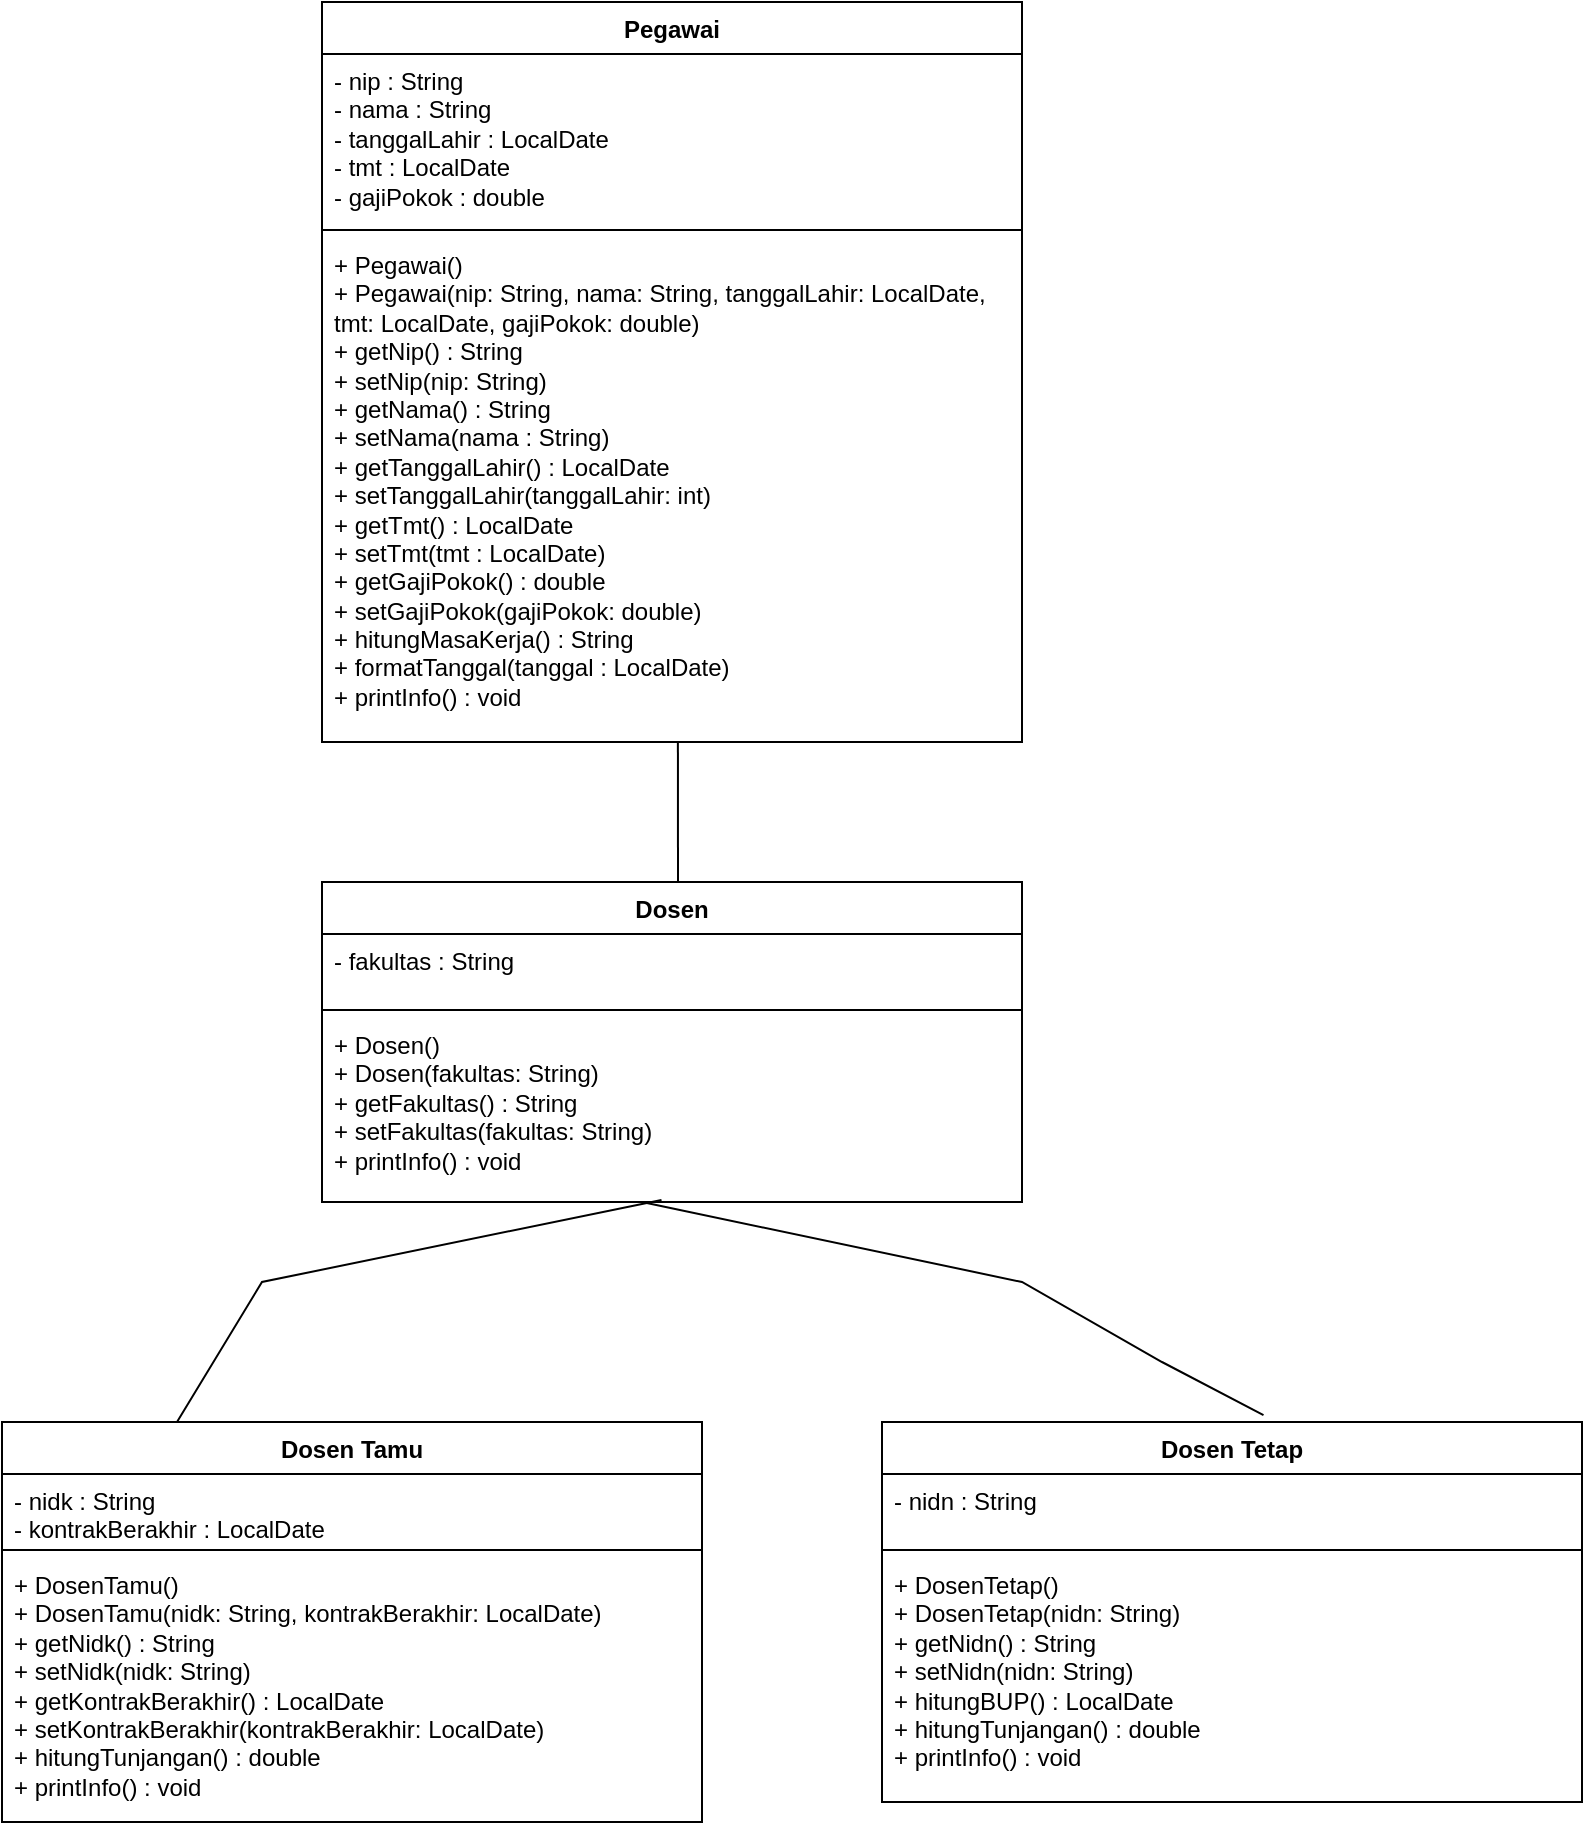 <mxfile version="26.1.1">
  <diagram name="Page-1" id="XJj7zCuvWrVC_WO548gF">
    <mxGraphModel grid="1" page="1" gridSize="10" guides="1" tooltips="1" connect="1" arrows="1" fold="1" pageScale="1" pageWidth="850" pageHeight="1100" math="0" shadow="0">
      <root>
        <mxCell id="0" />
        <mxCell id="1" parent="0" />
        <mxCell id="C-4LYL2q1EhhrCgDg1ih-14" value="Pegawai" style="swimlane;fontStyle=1;align=center;verticalAlign=top;childLayout=stackLayout;horizontal=1;startSize=26;horizontalStack=0;resizeParent=1;resizeParentMax=0;resizeLast=0;collapsible=1;marginBottom=0;whiteSpace=wrap;html=1;" vertex="1" parent="1">
          <mxGeometry x="1050" y="40" width="350" height="370" as="geometry" />
        </mxCell>
        <mxCell id="C-4LYL2q1EhhrCgDg1ih-15" value="- nip : String&lt;div&gt;- nama : String&lt;/div&gt;&lt;div&gt;- tanggalLahir :&amp;nbsp;&lt;span style=&quot;background-color: transparent; color: light-dark(rgb(0, 0, 0), rgb(255, 255, 255));&quot;&gt;LocalDate&lt;/span&gt;&lt;/div&gt;&lt;div&gt;- tmt : LocalDate&lt;/div&gt;&lt;div&gt;- gajiPokok : double&lt;/div&gt;" style="text;strokeColor=none;fillColor=none;align=left;verticalAlign=top;spacingLeft=4;spacingRight=4;overflow=hidden;rotatable=0;points=[[0,0.5],[1,0.5]];portConstraint=eastwest;whiteSpace=wrap;html=1;" vertex="1" parent="C-4LYL2q1EhhrCgDg1ih-14">
          <mxGeometry y="26" width="350" height="84" as="geometry" />
        </mxCell>
        <mxCell id="C-4LYL2q1EhhrCgDg1ih-16" value="" style="line;strokeWidth=1;fillColor=none;align=left;verticalAlign=middle;spacingTop=-1;spacingLeft=3;spacingRight=3;rotatable=0;labelPosition=right;points=[];portConstraint=eastwest;strokeColor=inherit;" vertex="1" parent="C-4LYL2q1EhhrCgDg1ih-14">
          <mxGeometry y="110" width="350" height="8" as="geometry" />
        </mxCell>
        <mxCell id="C-4LYL2q1EhhrCgDg1ih-17" value="+ Pegawai()&amp;nbsp;&lt;div&gt;+ Pegawai(nip: String, nama: String, tanggalLahir: LocalDate, tmt: LocalDate, gajiPokok: double)&amp;nbsp;&lt;div&gt;+ getNip() : String&lt;/div&gt;&lt;div&gt;+ setNip(nip: String)&lt;/div&gt;&lt;div&gt;+ getNama() : String&lt;/div&gt;&lt;div&gt;+ setNama(nama : String)&lt;/div&gt;&lt;div&gt;+ getTanggalLahir() : LocalDate&lt;/div&gt;&lt;/div&gt;&lt;div&gt;+ setTanggalLahir(tanggalLahir: int)&lt;/div&gt;&lt;div&gt;+ getTmt() : LocalDate&lt;/div&gt;&lt;div&gt;+ setTmt(tmt : LocalDate)&lt;/div&gt;&lt;div&gt;+ getGajiPokok() : double&lt;/div&gt;&lt;div&gt;+ setGajiPokok(gajiPokok: double)&lt;/div&gt;&lt;div&gt;+ hitungMasaKerja() : String&lt;/div&gt;&lt;div&gt;+ formatTanggal(tanggal : LocalDate)&lt;/div&gt;&lt;div&gt;+ printInfo() : void&lt;/div&gt;" style="text;strokeColor=none;fillColor=none;align=left;verticalAlign=top;spacingLeft=4;spacingRight=4;overflow=hidden;rotatable=0;points=[[0,0.5],[1,0.5]];portConstraint=eastwest;whiteSpace=wrap;html=1;" vertex="1" parent="C-4LYL2q1EhhrCgDg1ih-14">
          <mxGeometry y="118" width="350" height="252" as="geometry" />
        </mxCell>
        <mxCell id="C-4LYL2q1EhhrCgDg1ih-18" value="Dosen" style="swimlane;fontStyle=1;align=center;verticalAlign=top;childLayout=stackLayout;horizontal=1;startSize=26;horizontalStack=0;resizeParent=1;resizeParentMax=0;resizeLast=0;collapsible=1;marginBottom=0;whiteSpace=wrap;html=1;" vertex="1" parent="1">
          <mxGeometry x="1050" y="480" width="350" height="160" as="geometry" />
        </mxCell>
        <mxCell id="C-4LYL2q1EhhrCgDg1ih-19" value="- fakultas : String" style="text;strokeColor=none;fillColor=none;align=left;verticalAlign=top;spacingLeft=4;spacingRight=4;overflow=hidden;rotatable=0;points=[[0,0.5],[1,0.5]];portConstraint=eastwest;whiteSpace=wrap;html=1;" vertex="1" parent="C-4LYL2q1EhhrCgDg1ih-18">
          <mxGeometry y="26" width="350" height="34" as="geometry" />
        </mxCell>
        <mxCell id="C-4LYL2q1EhhrCgDg1ih-20" value="" style="line;strokeWidth=1;fillColor=none;align=left;verticalAlign=middle;spacingTop=-1;spacingLeft=3;spacingRight=3;rotatable=0;labelPosition=right;points=[];portConstraint=eastwest;strokeColor=inherit;" vertex="1" parent="C-4LYL2q1EhhrCgDg1ih-18">
          <mxGeometry y="60" width="350" height="8" as="geometry" />
        </mxCell>
        <mxCell id="C-4LYL2q1EhhrCgDg1ih-21" value="+ Dosen()&amp;nbsp;&lt;div&gt;+ Dosen(fakultas: String)&amp;nbsp;&lt;div&gt;+ getFakultas() : String&lt;/div&gt;&lt;div&gt;+ setFakultas(fakultas: String)&lt;/div&gt;&lt;div&gt;+ printInfo() : void&lt;br&gt;&lt;/div&gt;&lt;/div&gt;" style="text;strokeColor=none;fillColor=none;align=left;verticalAlign=top;spacingLeft=4;spacingRight=4;overflow=hidden;rotatable=0;points=[[0,0.5],[1,0.5]];portConstraint=eastwest;whiteSpace=wrap;html=1;" vertex="1" parent="C-4LYL2q1EhhrCgDg1ih-18">
          <mxGeometry y="68" width="350" height="92" as="geometry" />
        </mxCell>
        <mxCell id="C-4LYL2q1EhhrCgDg1ih-22" value="Dosen Tamu" style="swimlane;fontStyle=1;align=center;verticalAlign=top;childLayout=stackLayout;horizontal=1;startSize=26;horizontalStack=0;resizeParent=1;resizeParentMax=0;resizeLast=0;collapsible=1;marginBottom=0;whiteSpace=wrap;html=1;" vertex="1" parent="1">
          <mxGeometry x="890" y="750" width="350" height="200" as="geometry" />
        </mxCell>
        <mxCell id="C-4LYL2q1EhhrCgDg1ih-23" value="- nidk : String&lt;div&gt;- kontrakBerakhir : LocalDate&lt;/div&gt;" style="text;strokeColor=none;fillColor=none;align=left;verticalAlign=top;spacingLeft=4;spacingRight=4;overflow=hidden;rotatable=0;points=[[0,0.5],[1,0.5]];portConstraint=eastwest;whiteSpace=wrap;html=1;" vertex="1" parent="C-4LYL2q1EhhrCgDg1ih-22">
          <mxGeometry y="26" width="350" height="34" as="geometry" />
        </mxCell>
        <mxCell id="C-4LYL2q1EhhrCgDg1ih-24" value="" style="line;strokeWidth=1;fillColor=none;align=left;verticalAlign=middle;spacingTop=-1;spacingLeft=3;spacingRight=3;rotatable=0;labelPosition=right;points=[];portConstraint=eastwest;strokeColor=inherit;" vertex="1" parent="C-4LYL2q1EhhrCgDg1ih-22">
          <mxGeometry y="60" width="350" height="8" as="geometry" />
        </mxCell>
        <mxCell id="C-4LYL2q1EhhrCgDg1ih-25" value="+ DosenTamu()&amp;nbsp;&lt;div&gt;+ DosenTamu(nidk: String, kontrakBerakhir: LocalDate)&amp;nbsp;&lt;div&gt;+ getNidk() : String&lt;/div&gt;&lt;div&gt;+ setNidk(nidk: String)&lt;/div&gt;&lt;div&gt;+ getKontrakBerakhir() : LocalDate&lt;/div&gt;&lt;div&gt;+ setKontrakBerakhir(kontrakBerakhir: LocalDate)&lt;/div&gt;&lt;div&gt;+ hitungTunjangan() : double&lt;/div&gt;&lt;div&gt;+ printInfo() : void&lt;br&gt;&lt;/div&gt;&lt;/div&gt;" style="text;strokeColor=none;fillColor=none;align=left;verticalAlign=top;spacingLeft=4;spacingRight=4;overflow=hidden;rotatable=0;points=[[0,0.5],[1,0.5]];portConstraint=eastwest;whiteSpace=wrap;html=1;" vertex="1" parent="C-4LYL2q1EhhrCgDg1ih-22">
          <mxGeometry y="68" width="350" height="132" as="geometry" />
        </mxCell>
        <mxCell id="C-4LYL2q1EhhrCgDg1ih-26" value="Dosen Tetap" style="swimlane;fontStyle=1;align=center;verticalAlign=top;childLayout=stackLayout;horizontal=1;startSize=26;horizontalStack=0;resizeParent=1;resizeParentMax=0;resizeLast=0;collapsible=1;marginBottom=0;whiteSpace=wrap;html=1;" vertex="1" parent="1">
          <mxGeometry x="1330" y="750" width="350" height="190" as="geometry" />
        </mxCell>
        <mxCell id="C-4LYL2q1EhhrCgDg1ih-27" value="- nidn : String" style="text;strokeColor=none;fillColor=none;align=left;verticalAlign=top;spacingLeft=4;spacingRight=4;overflow=hidden;rotatable=0;points=[[0,0.5],[1,0.5]];portConstraint=eastwest;whiteSpace=wrap;html=1;" vertex="1" parent="C-4LYL2q1EhhrCgDg1ih-26">
          <mxGeometry y="26" width="350" height="34" as="geometry" />
        </mxCell>
        <mxCell id="C-4LYL2q1EhhrCgDg1ih-28" value="" style="line;strokeWidth=1;fillColor=none;align=left;verticalAlign=middle;spacingTop=-1;spacingLeft=3;spacingRight=3;rotatable=0;labelPosition=right;points=[];portConstraint=eastwest;strokeColor=inherit;" vertex="1" parent="C-4LYL2q1EhhrCgDg1ih-26">
          <mxGeometry y="60" width="350" height="8" as="geometry" />
        </mxCell>
        <mxCell id="C-4LYL2q1EhhrCgDg1ih-29" value="+ DosenTetap()&amp;nbsp;&lt;div&gt;+ DosenTetap(nidn: String)&lt;div&gt;+ getNidn() : String&lt;/div&gt;&lt;div&gt;+ setNidn(nidn: String)&lt;/div&gt;&lt;div&gt;+ hitungBUP() : LocalDate&lt;/div&gt;&lt;div&gt;+ hitungTunjangan() : double&lt;/div&gt;&lt;div&gt;+ printInfo() : void&lt;br&gt;&lt;/div&gt;&lt;/div&gt;" style="text;strokeColor=none;fillColor=none;align=left;verticalAlign=top;spacingLeft=4;spacingRight=4;overflow=hidden;rotatable=0;points=[[0,0.5],[1,0.5]];portConstraint=eastwest;whiteSpace=wrap;html=1;" vertex="1" parent="C-4LYL2q1EhhrCgDg1ih-26">
          <mxGeometry y="68" width="350" height="122" as="geometry" />
        </mxCell>
        <mxCell id="C-4LYL2q1EhhrCgDg1ih-30" value="" style="endArrow=none;html=1;rounded=0;entryX=0.457;entryY=0.999;entryDx=0;entryDy=0;entryPerimeter=0;" edge="1" parent="1">
          <mxGeometry width="50" height="50" relative="1" as="geometry">
            <mxPoint x="1228" y="480" as="sourcePoint" />
            <mxPoint x="1227.95" y="409.748" as="targetPoint" />
          </mxGeometry>
        </mxCell>
        <mxCell id="C-4LYL2q1EhhrCgDg1ih-31" value="" style="endArrow=none;html=1;rounded=0;entryX=0.485;entryY=0.989;entryDx=0;entryDy=0;entryPerimeter=0;exitX=0.25;exitY=0;exitDx=0;exitDy=0;" edge="1" parent="1" source="C-4LYL2q1EhhrCgDg1ih-22" target="C-4LYL2q1EhhrCgDg1ih-21">
          <mxGeometry width="50" height="50" relative="1" as="geometry">
            <mxPoint x="1210" y="750" as="sourcePoint" />
            <mxPoint x="1260" y="700" as="targetPoint" />
            <Array as="points">
              <mxPoint x="1020" y="680" />
            </Array>
          </mxGeometry>
        </mxCell>
        <mxCell id="C-4LYL2q1EhhrCgDg1ih-32" value="" style="endArrow=none;html=1;rounded=0;exitX=0.545;exitY=-0.018;exitDx=0;exitDy=0;exitPerimeter=0;" edge="1" parent="1" source="C-4LYL2q1EhhrCgDg1ih-26">
          <mxGeometry width="50" height="50" relative="1" as="geometry">
            <mxPoint x="1210" y="750" as="sourcePoint" />
            <mxPoint x="1210" y="640" as="targetPoint" />
            <Array as="points">
              <mxPoint x="1470" y="720" />
              <mxPoint x="1400" y="680" />
            </Array>
          </mxGeometry>
        </mxCell>
      </root>
    </mxGraphModel>
  </diagram>
</mxfile>

